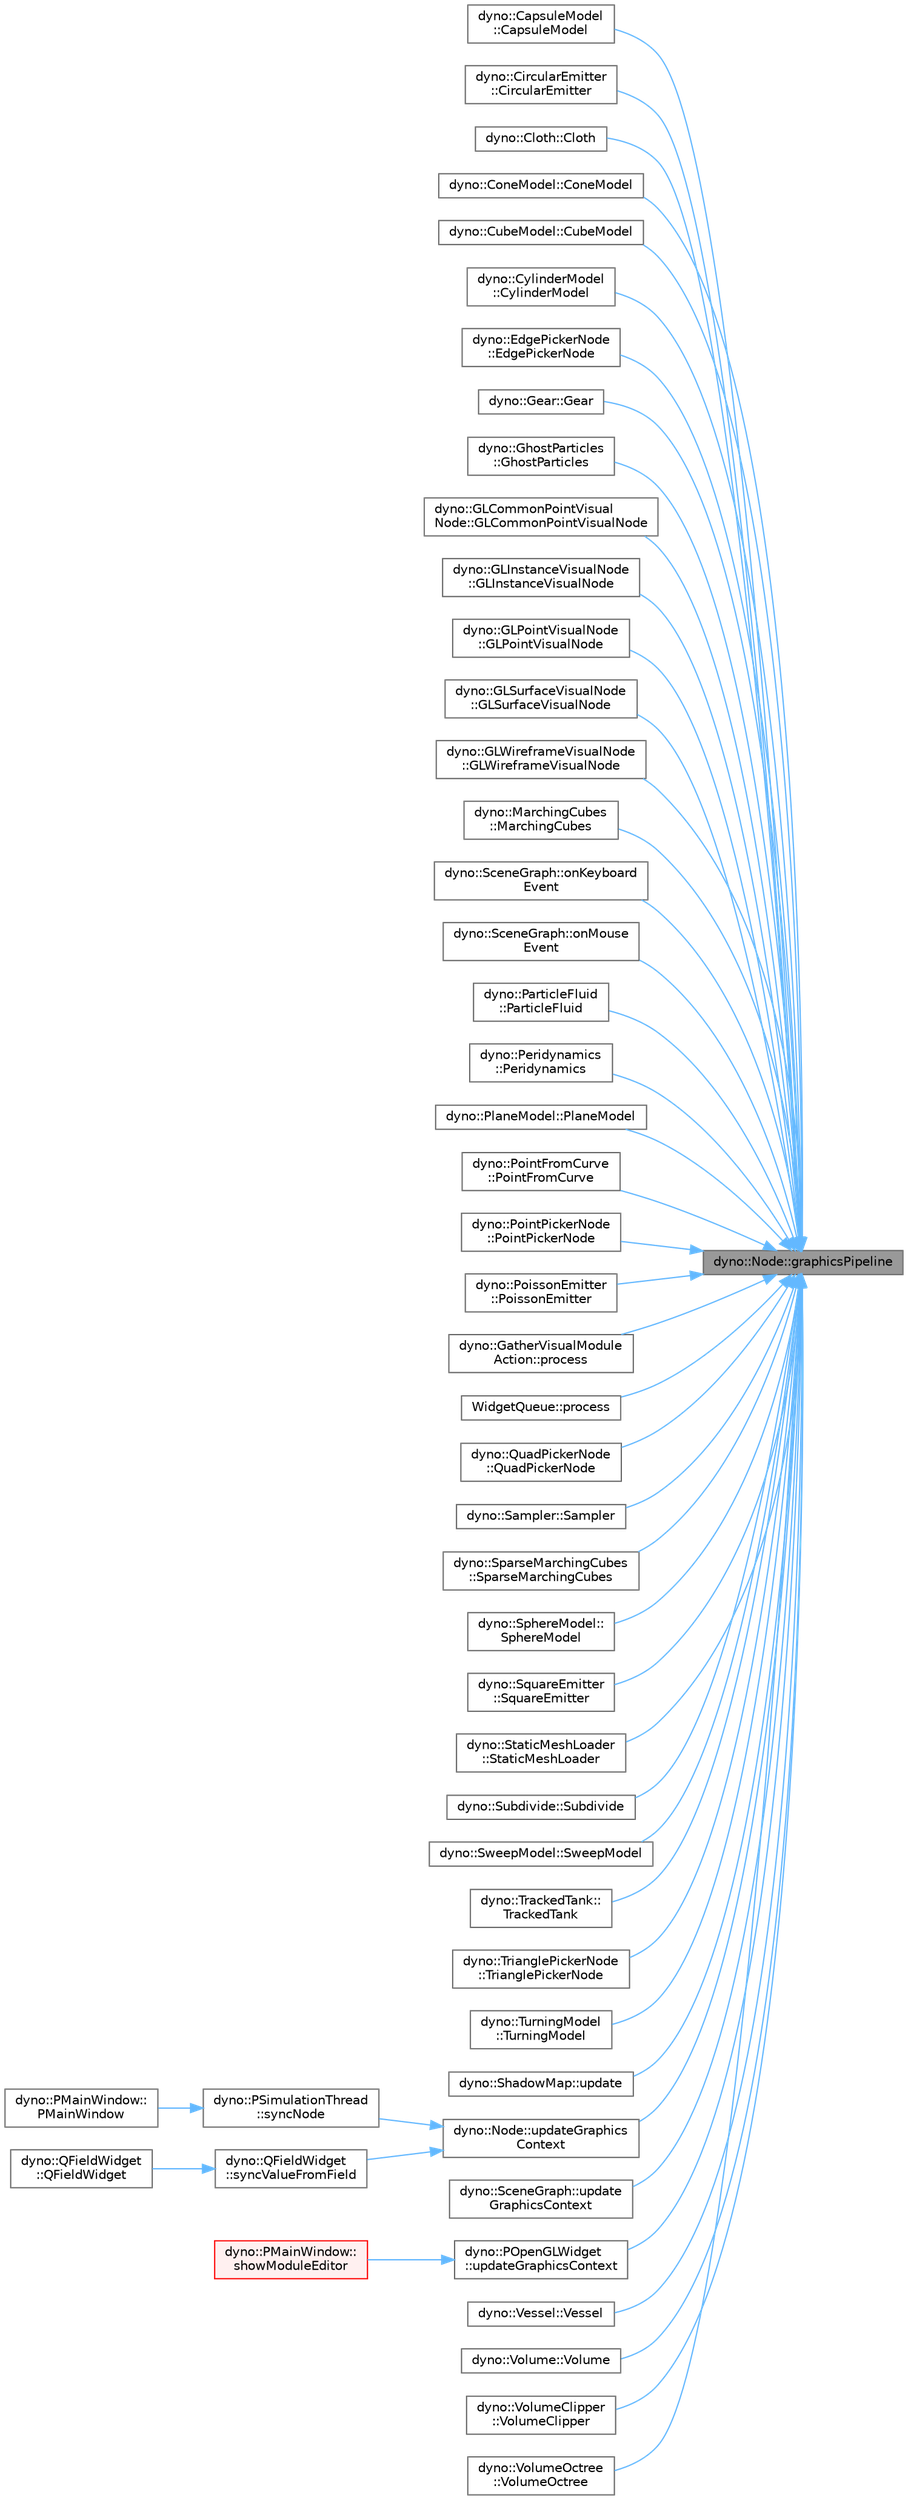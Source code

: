 digraph "dyno::Node::graphicsPipeline"
{
 // LATEX_PDF_SIZE
  bgcolor="transparent";
  edge [fontname=Helvetica,fontsize=10,labelfontname=Helvetica,labelfontsize=10];
  node [fontname=Helvetica,fontsize=10,shape=box,height=0.2,width=0.4];
  rankdir="RL";
  Node1 [id="Node000001",label="dyno::Node::graphicsPipeline",height=0.2,width=0.4,color="gray40", fillcolor="grey60", style="filled", fontcolor="black",tooltip=" "];
  Node1 -> Node2 [id="edge1_Node000001_Node000002",dir="back",color="steelblue1",style="solid",tooltip=" "];
  Node2 [id="Node000002",label="dyno::CapsuleModel\l::CapsuleModel",height=0.2,width=0.4,color="grey40", fillcolor="white", style="filled",URL="$classdyno_1_1_capsule_model.html#aa4df107d6ccdc6fc82b78e84b2e08d46",tooltip=" "];
  Node1 -> Node3 [id="edge2_Node000001_Node000003",dir="back",color="steelblue1",style="solid",tooltip=" "];
  Node3 [id="Node000003",label="dyno::CircularEmitter\l::CircularEmitter",height=0.2,width=0.4,color="grey40", fillcolor="white", style="filled",URL="$classdyno_1_1_circular_emitter.html#a93e1a978d7b2d2e28a7f13e8d101da61",tooltip=" "];
  Node1 -> Node4 [id="edge3_Node000001_Node000004",dir="back",color="steelblue1",style="solid",tooltip=" "];
  Node4 [id="Node000004",label="dyno::Cloth::Cloth",height=0.2,width=0.4,color="grey40", fillcolor="white", style="filled",URL="$classdyno_1_1_cloth.html#a72797d7f33038d2bcb844c4b1517c1bd",tooltip=" "];
  Node1 -> Node5 [id="edge4_Node000001_Node000005",dir="back",color="steelblue1",style="solid",tooltip=" "];
  Node5 [id="Node000005",label="dyno::ConeModel::ConeModel",height=0.2,width=0.4,color="grey40", fillcolor="white", style="filled",URL="$classdyno_1_1_cone_model.html#ae53a926fbf958a5ae289bc9c9a81bfda",tooltip=" "];
  Node1 -> Node6 [id="edge5_Node000001_Node000006",dir="back",color="steelblue1",style="solid",tooltip=" "];
  Node6 [id="Node000006",label="dyno::CubeModel::CubeModel",height=0.2,width=0.4,color="grey40", fillcolor="white", style="filled",URL="$classdyno_1_1_cube_model.html#a1b9c508aafaae2394736e4ff60c139e6",tooltip=" "];
  Node1 -> Node7 [id="edge6_Node000001_Node000007",dir="back",color="steelblue1",style="solid",tooltip=" "];
  Node7 [id="Node000007",label="dyno::CylinderModel\l::CylinderModel",height=0.2,width=0.4,color="grey40", fillcolor="white", style="filled",URL="$classdyno_1_1_cylinder_model.html#a508a892798298b5e943191c737117f71",tooltip=" "];
  Node1 -> Node8 [id="edge7_Node000001_Node000008",dir="back",color="steelblue1",style="solid",tooltip=" "];
  Node8 [id="Node000008",label="dyno::EdgePickerNode\l::EdgePickerNode",height=0.2,width=0.4,color="grey40", fillcolor="white", style="filled",URL="$classdyno_1_1_edge_picker_node.html#a2415836bdb6c612e76866a1065ba294a",tooltip=" "];
  Node1 -> Node9 [id="edge8_Node000001_Node000009",dir="back",color="steelblue1",style="solid",tooltip=" "];
  Node9 [id="Node000009",label="dyno::Gear::Gear",height=0.2,width=0.4,color="grey40", fillcolor="white", style="filled",URL="$classdyno_1_1_gear.html#af538238287bf115ca667c2b554adfbaa",tooltip=" "];
  Node1 -> Node10 [id="edge9_Node000001_Node000010",dir="back",color="steelblue1",style="solid",tooltip=" "];
  Node10 [id="Node000010",label="dyno::GhostParticles\l::GhostParticles",height=0.2,width=0.4,color="grey40", fillcolor="white", style="filled",URL="$classdyno_1_1_ghost_particles.html#a534bc03d77ae1adf8aca02b4a266f26f",tooltip=" "];
  Node1 -> Node11 [id="edge10_Node000001_Node000011",dir="back",color="steelblue1",style="solid",tooltip=" "];
  Node11 [id="Node000011",label="dyno::GLCommonPointVisual\lNode::GLCommonPointVisualNode",height=0.2,width=0.4,color="grey40", fillcolor="white", style="filled",URL="$classdyno_1_1_g_l_common_point_visual_node.html#a2240b0f390645d61065d61894ee6b521",tooltip=" "];
  Node1 -> Node12 [id="edge11_Node000001_Node000012",dir="back",color="steelblue1",style="solid",tooltip=" "];
  Node12 [id="Node000012",label="dyno::GLInstanceVisualNode\l::GLInstanceVisualNode",height=0.2,width=0.4,color="grey40", fillcolor="white", style="filled",URL="$classdyno_1_1_g_l_instance_visual_node.html#a6bffc4909d4452e97dd12b443e4d3e6a",tooltip=" "];
  Node1 -> Node13 [id="edge12_Node000001_Node000013",dir="back",color="steelblue1",style="solid",tooltip=" "];
  Node13 [id="Node000013",label="dyno::GLPointVisualNode\l::GLPointVisualNode",height=0.2,width=0.4,color="grey40", fillcolor="white", style="filled",URL="$classdyno_1_1_g_l_point_visual_node.html#a748765478d58ba474a77ad4f6bde5de0",tooltip=" "];
  Node1 -> Node14 [id="edge13_Node000001_Node000014",dir="back",color="steelblue1",style="solid",tooltip=" "];
  Node14 [id="Node000014",label="dyno::GLSurfaceVisualNode\l::GLSurfaceVisualNode",height=0.2,width=0.4,color="grey40", fillcolor="white", style="filled",URL="$classdyno_1_1_g_l_surface_visual_node.html#ad8498128010c4a7620c0af2841d16da6",tooltip=" "];
  Node1 -> Node15 [id="edge14_Node000001_Node000015",dir="back",color="steelblue1",style="solid",tooltip=" "];
  Node15 [id="Node000015",label="dyno::GLWireframeVisualNode\l::GLWireframeVisualNode",height=0.2,width=0.4,color="grey40", fillcolor="white", style="filled",URL="$classdyno_1_1_g_l_wireframe_visual_node.html#aa756bd6c2723cada53bbaa6383130c9c",tooltip=" "];
  Node1 -> Node16 [id="edge15_Node000001_Node000016",dir="back",color="steelblue1",style="solid",tooltip=" "];
  Node16 [id="Node000016",label="dyno::MarchingCubes\l::MarchingCubes",height=0.2,width=0.4,color="grey40", fillcolor="white", style="filled",URL="$classdyno_1_1_marching_cubes.html#a8156c5913a494b284288c4815e767586",tooltip=" "];
  Node1 -> Node17 [id="edge16_Node000001_Node000017",dir="back",color="steelblue1",style="solid",tooltip=" "];
  Node17 [id="Node000017",label="dyno::SceneGraph::onKeyboard\lEvent",height=0.2,width=0.4,color="grey40", fillcolor="white", style="filled",URL="$classdyno_1_1_scene_graph.html#abf7b1ab850b4d2c7632e324fb27d1661",tooltip=" "];
  Node1 -> Node18 [id="edge17_Node000001_Node000018",dir="back",color="steelblue1",style="solid",tooltip=" "];
  Node18 [id="Node000018",label="dyno::SceneGraph::onMouse\lEvent",height=0.2,width=0.4,color="grey40", fillcolor="white", style="filled",URL="$classdyno_1_1_scene_graph.html#a75ac4850c0d453379b086f34f5c247c5",tooltip=" "];
  Node1 -> Node19 [id="edge18_Node000001_Node000019",dir="back",color="steelblue1",style="solid",tooltip=" "];
  Node19 [id="Node000019",label="dyno::ParticleFluid\l::ParticleFluid",height=0.2,width=0.4,color="grey40", fillcolor="white", style="filled",URL="$classdyno_1_1_particle_fluid.html#afa48f9370686aea2745ebd826397357f",tooltip=" "];
  Node1 -> Node20 [id="edge19_Node000001_Node000020",dir="back",color="steelblue1",style="solid",tooltip=" "];
  Node20 [id="Node000020",label="dyno::Peridynamics\l::Peridynamics",height=0.2,width=0.4,color="grey40", fillcolor="white", style="filled",URL="$classdyno_1_1_peridynamics.html#ac64838a3f91e4d9744c7b0746b59d555",tooltip=" "];
  Node1 -> Node21 [id="edge20_Node000001_Node000021",dir="back",color="steelblue1",style="solid",tooltip=" "];
  Node21 [id="Node000021",label="dyno::PlaneModel::PlaneModel",height=0.2,width=0.4,color="grey40", fillcolor="white", style="filled",URL="$classdyno_1_1_plane_model.html#aae25064eb98b20272873344dbb977afb",tooltip=" "];
  Node1 -> Node22 [id="edge21_Node000001_Node000022",dir="back",color="steelblue1",style="solid",tooltip=" "];
  Node22 [id="Node000022",label="dyno::PointFromCurve\l::PointFromCurve",height=0.2,width=0.4,color="grey40", fillcolor="white", style="filled",URL="$classdyno_1_1_point_from_curve.html#a3f1a0f6088c64a5a38d1b377693faec9",tooltip=" "];
  Node1 -> Node23 [id="edge22_Node000001_Node000023",dir="back",color="steelblue1",style="solid",tooltip=" "];
  Node23 [id="Node000023",label="dyno::PointPickerNode\l::PointPickerNode",height=0.2,width=0.4,color="grey40", fillcolor="white", style="filled",URL="$classdyno_1_1_point_picker_node.html#a0b3c0f441712084336b7ed720aba3f2e",tooltip=" "];
  Node1 -> Node24 [id="edge23_Node000001_Node000024",dir="back",color="steelblue1",style="solid",tooltip=" "];
  Node24 [id="Node000024",label="dyno::PoissonEmitter\l::PoissonEmitter",height=0.2,width=0.4,color="grey40", fillcolor="white", style="filled",URL="$classdyno_1_1_poisson_emitter.html#aab64dbfaada2618015ecf7d17b0236ce",tooltip=" "];
  Node1 -> Node25 [id="edge24_Node000001_Node000025",dir="back",color="steelblue1",style="solid",tooltip=" "];
  Node25 [id="Node000025",label="dyno::GatherVisualModule\lAction::process",height=0.2,width=0.4,color="grey40", fillcolor="white", style="filled",URL="$structdyno_1_1_gather_visual_module_action.html#a0d360123489d67a80c786f0b5f82fdf6",tooltip=" "];
  Node1 -> Node26 [id="edge25_Node000001_Node000026",dir="back",color="steelblue1",style="solid",tooltip=" "];
  Node26 [id="Node000026",label="WidgetQueue::process",height=0.2,width=0.4,color="grey40", fillcolor="white", style="filled",URL="$class_widget_queue.html#a0694006704a5b7ba0f22e9250118a63e",tooltip=" "];
  Node1 -> Node27 [id="edge26_Node000001_Node000027",dir="back",color="steelblue1",style="solid",tooltip=" "];
  Node27 [id="Node000027",label="dyno::QuadPickerNode\l::QuadPickerNode",height=0.2,width=0.4,color="grey40", fillcolor="white", style="filled",URL="$classdyno_1_1_quad_picker_node.html#a06caebaac410048c62baf09438192db4",tooltip=" "];
  Node1 -> Node28 [id="edge27_Node000001_Node000028",dir="back",color="steelblue1",style="solid",tooltip=" "];
  Node28 [id="Node000028",label="dyno::Sampler::Sampler",height=0.2,width=0.4,color="grey40", fillcolor="white", style="filled",URL="$classdyno_1_1_sampler.html#a76e695457a9936a089a1a1af9ba660ea",tooltip=" "];
  Node1 -> Node29 [id="edge28_Node000001_Node000029",dir="back",color="steelblue1",style="solid",tooltip=" "];
  Node29 [id="Node000029",label="dyno::SparseMarchingCubes\l::SparseMarchingCubes",height=0.2,width=0.4,color="grey40", fillcolor="white", style="filled",URL="$classdyno_1_1_sparse_marching_cubes.html#af6be4d4d71c01db1136092e43bce58b2",tooltip=" "];
  Node1 -> Node30 [id="edge29_Node000001_Node000030",dir="back",color="steelblue1",style="solid",tooltip=" "];
  Node30 [id="Node000030",label="dyno::SphereModel::\lSphereModel",height=0.2,width=0.4,color="grey40", fillcolor="white", style="filled",URL="$classdyno_1_1_sphere_model.html#a483f6ef9419d31e9f9c394299dc17079",tooltip=" "];
  Node1 -> Node31 [id="edge30_Node000001_Node000031",dir="back",color="steelblue1",style="solid",tooltip=" "];
  Node31 [id="Node000031",label="dyno::SquareEmitter\l::SquareEmitter",height=0.2,width=0.4,color="grey40", fillcolor="white", style="filled",URL="$classdyno_1_1_square_emitter.html#ae8ae2a39f8fba7371f06d1e64916b8a5",tooltip=" "];
  Node1 -> Node32 [id="edge31_Node000001_Node000032",dir="back",color="steelblue1",style="solid",tooltip=" "];
  Node32 [id="Node000032",label="dyno::StaticMeshLoader\l::StaticMeshLoader",height=0.2,width=0.4,color="grey40", fillcolor="white", style="filled",URL="$classdyno_1_1_static_mesh_loader.html#a195751ab35d796068d9dbe80eca67758",tooltip=" "];
  Node1 -> Node33 [id="edge32_Node000001_Node000033",dir="back",color="steelblue1",style="solid",tooltip=" "];
  Node33 [id="Node000033",label="dyno::Subdivide::Subdivide",height=0.2,width=0.4,color="grey40", fillcolor="white", style="filled",URL="$classdyno_1_1_subdivide.html#a542d300b6364aee9afb0e3fea2e84af3",tooltip=" "];
  Node1 -> Node34 [id="edge33_Node000001_Node000034",dir="back",color="steelblue1",style="solid",tooltip=" "];
  Node34 [id="Node000034",label="dyno::SweepModel::SweepModel",height=0.2,width=0.4,color="grey40", fillcolor="white", style="filled",URL="$classdyno_1_1_sweep_model.html#ad3f4822ec2b5a283afcfb3b1de74dd4e",tooltip=" "];
  Node1 -> Node35 [id="edge34_Node000001_Node000035",dir="back",color="steelblue1",style="solid",tooltip=" "];
  Node35 [id="Node000035",label="dyno::TrackedTank::\lTrackedTank",height=0.2,width=0.4,color="grey40", fillcolor="white", style="filled",URL="$classdyno_1_1_tracked_tank.html#ae61bb0a54acf1a7a45b8fef32cd96529",tooltip=" "];
  Node1 -> Node36 [id="edge35_Node000001_Node000036",dir="back",color="steelblue1",style="solid",tooltip=" "];
  Node36 [id="Node000036",label="dyno::TrianglePickerNode\l::TrianglePickerNode",height=0.2,width=0.4,color="grey40", fillcolor="white", style="filled",URL="$classdyno_1_1_triangle_picker_node.html#a160616164d648b83c590fc13f350a7e7",tooltip=" "];
  Node1 -> Node37 [id="edge36_Node000001_Node000037",dir="back",color="steelblue1",style="solid",tooltip=" "];
  Node37 [id="Node000037",label="dyno::TurningModel\l::TurningModel",height=0.2,width=0.4,color="grey40", fillcolor="white", style="filled",URL="$classdyno_1_1_turning_model.html#aed4b5d4012856dcdea3d7a2abee398e1",tooltip=" "];
  Node1 -> Node38 [id="edge37_Node000001_Node000038",dir="back",color="steelblue1",style="solid",tooltip=" "];
  Node38 [id="Node000038",label="dyno::ShadowMap::update",height=0.2,width=0.4,color="grey40", fillcolor="white", style="filled",URL="$classdyno_1_1_shadow_map.html#a30060849db857df2119546cc0102a8c2",tooltip=" "];
  Node1 -> Node39 [id="edge38_Node000001_Node000039",dir="back",color="steelblue1",style="solid",tooltip=" "];
  Node39 [id="Node000039",label="dyno::Node::updateGraphics\lContext",height=0.2,width=0.4,color="grey40", fillcolor="white", style="filled",URL="$classdyno_1_1_node.html#a7a74700d644f14ebc0f155add4619830",tooltip=" "];
  Node39 -> Node40 [id="edge39_Node000039_Node000040",dir="back",color="steelblue1",style="solid",tooltip=" "];
  Node40 [id="Node000040",label="dyno::PSimulationThread\l::syncNode",height=0.2,width=0.4,color="grey40", fillcolor="white", style="filled",URL="$classdyno_1_1_p_simulation_thread.html#aa8e50b7106fcc35a36d360b3f793087c",tooltip=" "];
  Node40 -> Node41 [id="edge40_Node000040_Node000041",dir="back",color="steelblue1",style="solid",tooltip=" "];
  Node41 [id="Node000041",label="dyno::PMainWindow::\lPMainWindow",height=0.2,width=0.4,color="grey40", fillcolor="white", style="filled",URL="$classdyno_1_1_p_main_window.html#a55a1afe7cc3865eb78d59d769ac2d13a",tooltip=" "];
  Node39 -> Node42 [id="edge41_Node000039_Node000042",dir="back",color="steelblue1",style="solid",tooltip=" "];
  Node42 [id="Node000042",label="dyno::QFieldWidget\l::syncValueFromField",height=0.2,width=0.4,color="grey40", fillcolor="white", style="filled",URL="$classdyno_1_1_q_field_widget.html#afdb856055f193465195c387d6161ac52",tooltip=" "];
  Node42 -> Node43 [id="edge42_Node000042_Node000043",dir="back",color="steelblue1",style="solid",tooltip=" "];
  Node43 [id="Node000043",label="dyno::QFieldWidget\l::QFieldWidget",height=0.2,width=0.4,color="grey40", fillcolor="white", style="filled",URL="$classdyno_1_1_q_field_widget.html#ada09fd8d5468822bc75edf3e99143d3b",tooltip=" "];
  Node1 -> Node44 [id="edge43_Node000001_Node000044",dir="back",color="steelblue1",style="solid",tooltip=" "];
  Node44 [id="Node000044",label="dyno::SceneGraph::update\lGraphicsContext",height=0.2,width=0.4,color="grey40", fillcolor="white", style="filled",URL="$classdyno_1_1_scene_graph.html#aef3804bd03cac0047403ca54f9126fba",tooltip=" "];
  Node1 -> Node45 [id="edge44_Node000001_Node000045",dir="back",color="steelblue1",style="solid",tooltip=" "];
  Node45 [id="Node000045",label="dyno::POpenGLWidget\l::updateGraphicsContext",height=0.2,width=0.4,color="grey40", fillcolor="white", style="filled",URL="$classdyno_1_1_p_open_g_l_widget.html#a28e1f9015720364115be83ab5ba89d18",tooltip=" "];
  Node45 -> Node46 [id="edge45_Node000045_Node000046",dir="back",color="steelblue1",style="solid",tooltip=" "];
  Node46 [id="Node000046",label="dyno::PMainWindow::\lshowModuleEditor",height=0.2,width=0.4,color="red", fillcolor="#FFF0F0", style="filled",URL="$classdyno_1_1_p_main_window.html#a7b4fc7b67d578c57cc9600ed7aeb0154",tooltip=" "];
  Node1 -> Node48 [id="edge46_Node000001_Node000048",dir="back",color="steelblue1",style="solid",tooltip=" "];
  Node48 [id="Node000048",label="dyno::Vessel::Vessel",height=0.2,width=0.4,color="grey40", fillcolor="white", style="filled",URL="$classdyno_1_1_vessel.html#acb01c2a7a78e88e0b5f1df6bf64a7fa6",tooltip=" "];
  Node1 -> Node49 [id="edge47_Node000001_Node000049",dir="back",color="steelblue1",style="solid",tooltip=" "];
  Node49 [id="Node000049",label="dyno::Volume::Volume",height=0.2,width=0.4,color="grey40", fillcolor="white", style="filled",URL="$classdyno_1_1_volume.html#a62b976985069cabcd70e26af02523838",tooltip=" "];
  Node1 -> Node50 [id="edge48_Node000001_Node000050",dir="back",color="steelblue1",style="solid",tooltip=" "];
  Node50 [id="Node000050",label="dyno::VolumeClipper\l::VolumeClipper",height=0.2,width=0.4,color="grey40", fillcolor="white", style="filled",URL="$classdyno_1_1_volume_clipper.html#ae2279f9893128a0db4e101d0b2475cbb",tooltip=" "];
  Node1 -> Node51 [id="edge49_Node000001_Node000051",dir="back",color="steelblue1",style="solid",tooltip=" "];
  Node51 [id="Node000051",label="dyno::VolumeOctree\l::VolumeOctree",height=0.2,width=0.4,color="grey40", fillcolor="white", style="filled",URL="$classdyno_1_1_volume_octree.html#aa3a935ef1c6038cf7a9ff8618dd8b805",tooltip=" "];
}
